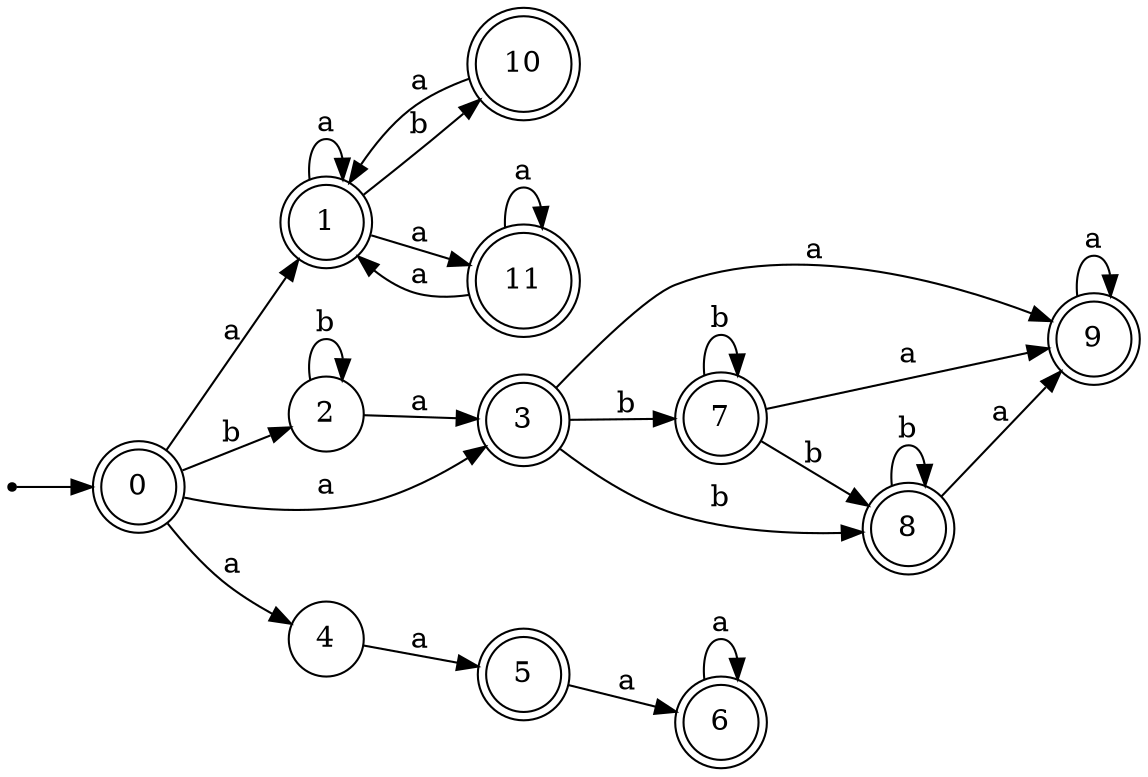 digraph finite_state_machine {
rankdir=LR;
size="20,20";
node [shape = point]; "dummy0"
node [shape = doublecircle]; "0";"dummy0" -> "0";
node [shape = doublecircle]; "1";node [shape = circle]; "2";
node [shape = doublecircle]; "3";node [shape = circle]; "4";
node [shape = doublecircle]; "5";node [shape = doublecircle]; "6";node [shape = doublecircle]; "7";node [shape = doublecircle]; "8";node [shape = doublecircle]; "9";node [shape = doublecircle]; "10";node [shape = doublecircle]; "11";"0" -> "1" [label = "a"];
 "0" -> "3" [label = "a"];
 "0" -> "4" [label = "a"];
 "0" -> "2" [label = "b"];
 "4" -> "5" [label = "a"];
 "5" -> "6" [label = "a"];
 "6" -> "6" [label = "a"];
 "3" -> "8" [label = "b"];
 "3" -> "7" [label = "b"];
 "3" -> "9" [label = "a"];
 "9" -> "9" [label = "a"];
 "8" -> "8" [label = "b"];
 "8" -> "9" [label = "a"];
 "7" -> "8" [label = "b"];
 "7" -> "7" [label = "b"];
 "7" -> "9" [label = "a"];
 "2" -> "2" [label = "b"];
 "2" -> "3" [label = "a"];
 "1" -> "1" [label = "a"];
 "1" -> "11" [label = "a"];
 "1" -> "10" [label = "b"];
 "11" -> "1" [label = "a"];
 "11" -> "11" [label = "a"];
 "10" -> "1" [label = "a"];
 }

